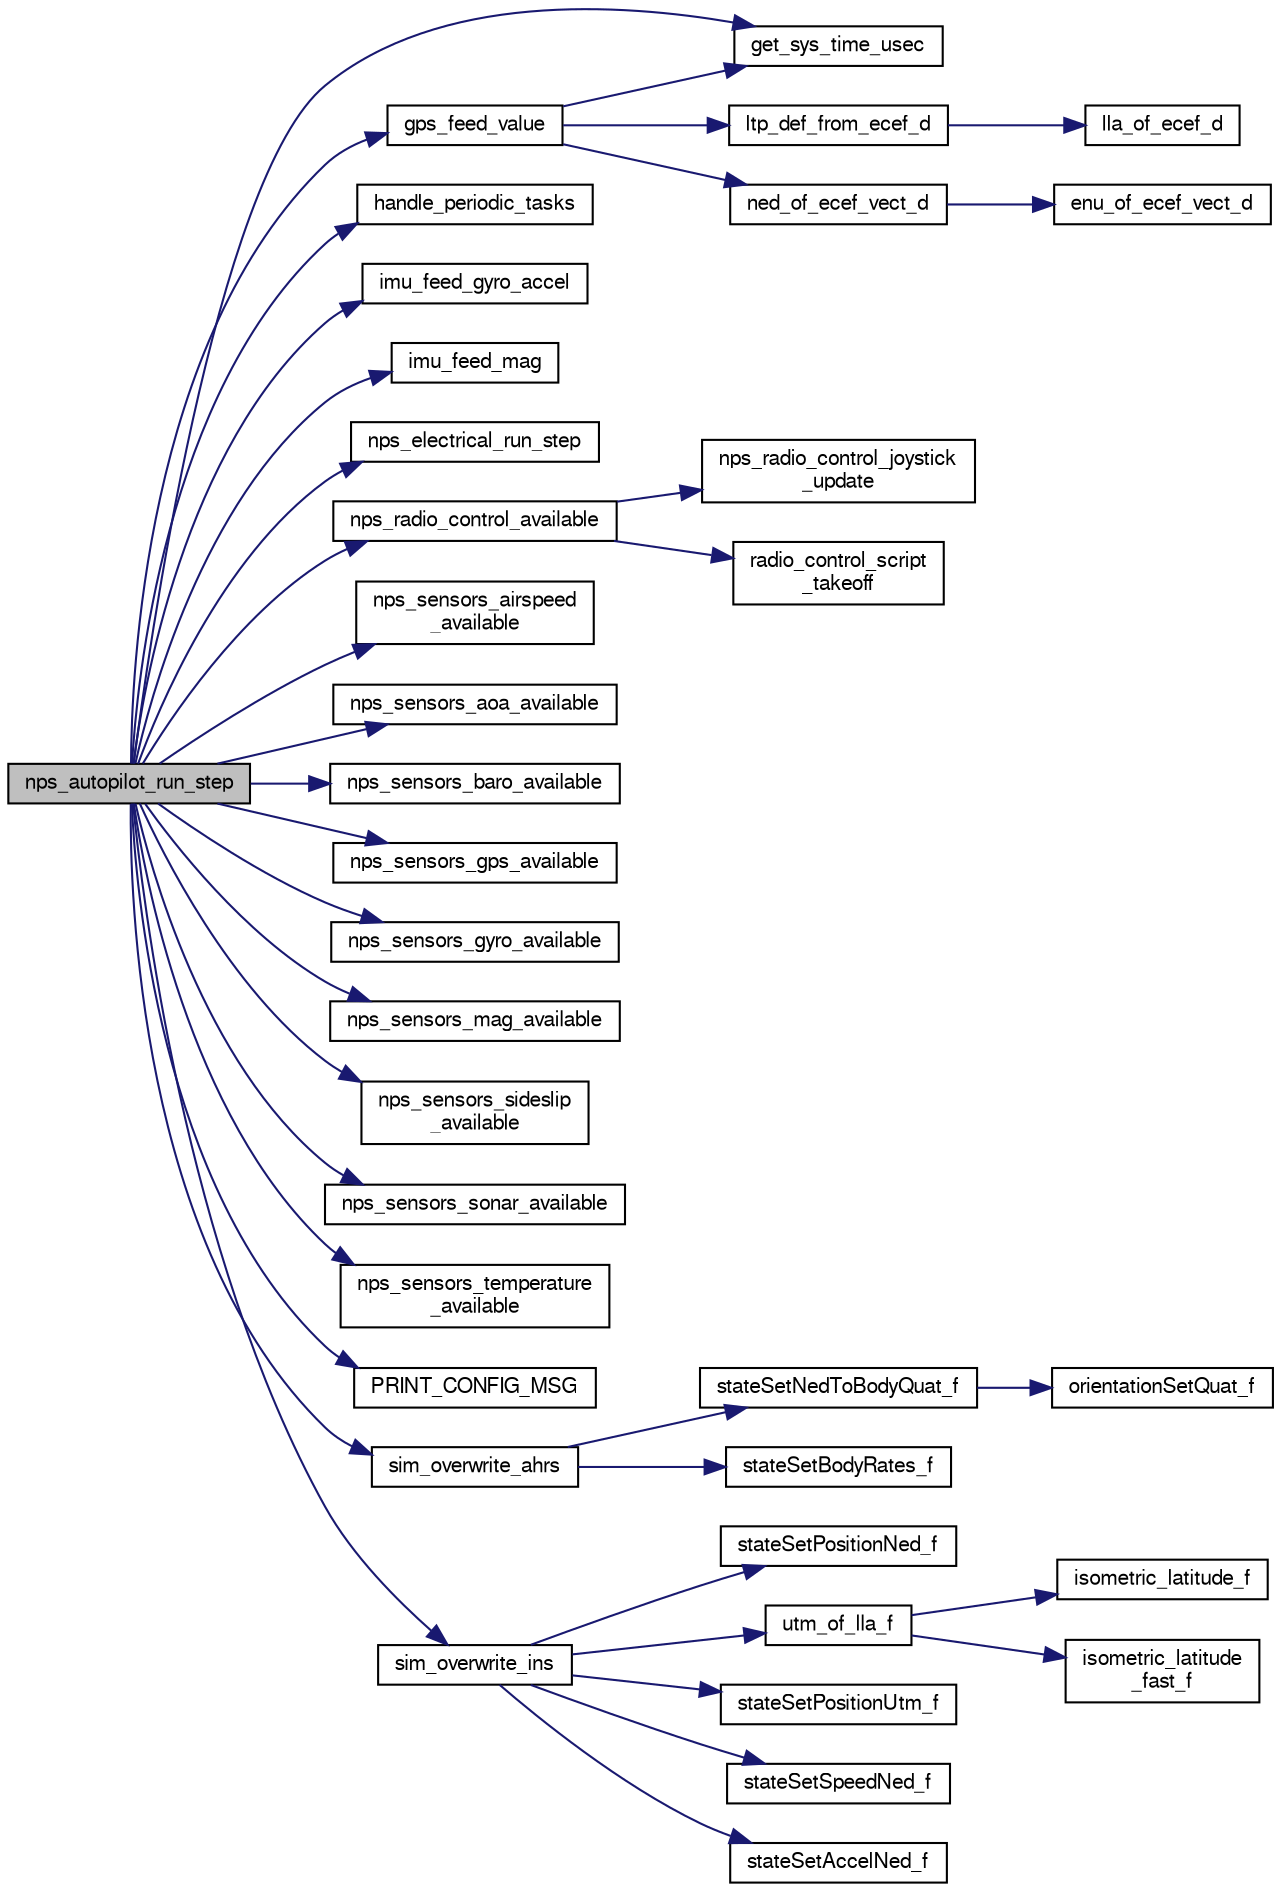 digraph "nps_autopilot_run_step"
{
  edge [fontname="FreeSans",fontsize="10",labelfontname="FreeSans",labelfontsize="10"];
  node [fontname="FreeSans",fontsize="10",shape=record];
  rankdir="LR";
  Node1 [label="nps_autopilot_run_step",height=0.2,width=0.4,color="black", fillcolor="grey75", style="filled", fontcolor="black"];
  Node1 -> Node2 [color="midnightblue",fontsize="10",style="solid",fontname="FreeSans"];
  Node2 [label="get_sys_time_usec",height=0.2,width=0.4,color="black", fillcolor="white", style="filled",URL="$chibios_2mcu__periph_2sys__time__arch_8c.html#a7ddfef1f78a56c6b4c4c536b5d670bfb",tooltip="Get the time in microseconds since startup. "];
  Node1 -> Node3 [color="midnightblue",fontsize="10",style="solid",fontname="FreeSans"];
  Node3 [label="gps_feed_value",height=0.2,width=0.4,color="black", fillcolor="white", style="filled",URL="$gps__sim__nps_8c.html#a4bf6eb34827c681440149b78bbc12dd0"];
  Node3 -> Node2 [color="midnightblue",fontsize="10",style="solid",fontname="FreeSans"];
  Node3 -> Node4 [color="midnightblue",fontsize="10",style="solid",fontname="FreeSans"];
  Node4 [label="ltp_def_from_ecef_d",height=0.2,width=0.4,color="black", fillcolor="white", style="filled",URL="$group__math__geodetic__double.html#ga3b487b485bc51b98307acae35009d1bb"];
  Node4 -> Node5 [color="midnightblue",fontsize="10",style="solid",fontname="FreeSans"];
  Node5 [label="lla_of_ecef_d",height=0.2,width=0.4,color="black", fillcolor="white", style="filled",URL="$group__math__geodetic__double.html#ga9d3464ccabcd97db9fb4e1c7d25dfe16"];
  Node3 -> Node6 [color="midnightblue",fontsize="10",style="solid",fontname="FreeSans"];
  Node6 [label="ned_of_ecef_vect_d",height=0.2,width=0.4,color="black", fillcolor="white", style="filled",URL="$group__math__geodetic__double.html#ga9a6c153bbedbbcc05dedcc6f5bc3266a"];
  Node6 -> Node7 [color="midnightblue",fontsize="10",style="solid",fontname="FreeSans"];
  Node7 [label="enu_of_ecef_vect_d",height=0.2,width=0.4,color="black", fillcolor="white", style="filled",URL="$group__math__geodetic__double.html#ga68d7b088555fe80092489578fb16517f"];
  Node1 -> Node8 [color="midnightblue",fontsize="10",style="solid",fontname="FreeSans"];
  Node8 [label="handle_periodic_tasks",height=0.2,width=0.4,color="black", fillcolor="white", style="filled",URL="$main_8h.html#acfa2a521a46d9beb8a3fa77bb0c9e407"];
  Node1 -> Node9 [color="midnightblue",fontsize="10",style="solid",fontname="FreeSans"];
  Node9 [label="imu_feed_gyro_accel",height=0.2,width=0.4,color="black", fillcolor="white", style="filled",URL="$imu__nps_8c.html#a3eda401c67dfeee490285016ec944e48"];
  Node1 -> Node10 [color="midnightblue",fontsize="10",style="solid",fontname="FreeSans"];
  Node10 [label="imu_feed_mag",height=0.2,width=0.4,color="black", fillcolor="white", style="filled",URL="$imu__nps_8c.html#a18428bf984166238838fe9d1a4842b5e"];
  Node1 -> Node11 [color="midnightblue",fontsize="10",style="solid",fontname="FreeSans"];
  Node11 [label="nps_electrical_run_step",height=0.2,width=0.4,color="black", fillcolor="white", style="filled",URL="$nps__electrical_8c.html#aec79a7c89cea748d7a4696ad97548796"];
  Node1 -> Node12 [color="midnightblue",fontsize="10",style="solid",fontname="FreeSans"];
  Node12 [label="nps_radio_control_available",height=0.2,width=0.4,color="black", fillcolor="white", style="filled",URL="$nps__radio__control_8c.html#a2a652ae30e8858d65f3e811509a795dd"];
  Node12 -> Node13 [color="midnightblue",fontsize="10",style="solid",fontname="FreeSans"];
  Node13 [label="nps_radio_control_joystick\l_update",height=0.2,width=0.4,color="black", fillcolor="white", style="filled",URL="$nps__radio__control__joystick_8c.html#a1a151842137fa61f5fdf80e57efa1c97",tooltip="Updates joystick buttons from events, directly reads current axis positions. "];
  Node12 -> Node14 [color="midnightblue",fontsize="10",style="solid",fontname="FreeSans"];
  Node14 [label="radio_control_script\l_takeoff",height=0.2,width=0.4,color="black", fillcolor="white", style="filled",URL="$nps__radio__control_8c.html#a1b6bc90ce0d1ff8669c28b91b989df5d"];
  Node1 -> Node15 [color="midnightblue",fontsize="10",style="solid",fontname="FreeSans"];
  Node15 [label="nps_sensors_airspeed\l_available",height=0.2,width=0.4,color="black", fillcolor="white", style="filled",URL="$nps__sensors_8c.html#a25bed254695b7ef285fef3b65a0e70c8"];
  Node1 -> Node16 [color="midnightblue",fontsize="10",style="solid",fontname="FreeSans"];
  Node16 [label="nps_sensors_aoa_available",height=0.2,width=0.4,color="black", fillcolor="white", style="filled",URL="$nps__sensors_8c.html#a9f0d5924c701b7e2fc354376eb732153"];
  Node1 -> Node17 [color="midnightblue",fontsize="10",style="solid",fontname="FreeSans"];
  Node17 [label="nps_sensors_baro_available",height=0.2,width=0.4,color="black", fillcolor="white", style="filled",URL="$nps__sensors_8c.html#ab2b1a34f57c46d5023b6b55c5b542138"];
  Node1 -> Node18 [color="midnightblue",fontsize="10",style="solid",fontname="FreeSans"];
  Node18 [label="nps_sensors_gps_available",height=0.2,width=0.4,color="black", fillcolor="white", style="filled",URL="$nps__sensors_8c.html#a6471e7a5ca66a4873c85a486cc894d69"];
  Node1 -> Node19 [color="midnightblue",fontsize="10",style="solid",fontname="FreeSans"];
  Node19 [label="nps_sensors_gyro_available",height=0.2,width=0.4,color="black", fillcolor="white", style="filled",URL="$nps__sensors_8c.html#ab784120436efbbdf3c1e9a2b9796e39e"];
  Node1 -> Node20 [color="midnightblue",fontsize="10",style="solid",fontname="FreeSans"];
  Node20 [label="nps_sensors_mag_available",height=0.2,width=0.4,color="black", fillcolor="white", style="filled",URL="$nps__sensors_8c.html#a52e8a37d2424731646987d22544007d8"];
  Node1 -> Node21 [color="midnightblue",fontsize="10",style="solid",fontname="FreeSans"];
  Node21 [label="nps_sensors_sideslip\l_available",height=0.2,width=0.4,color="black", fillcolor="white", style="filled",URL="$nps__sensors_8c.html#a7d784592fe366c7f75569573b5736cda"];
  Node1 -> Node22 [color="midnightblue",fontsize="10",style="solid",fontname="FreeSans"];
  Node22 [label="nps_sensors_sonar_available",height=0.2,width=0.4,color="black", fillcolor="white", style="filled",URL="$nps__sensors_8c.html#a315436c4d4ba6802a27789ffd4ec148d"];
  Node1 -> Node23 [color="midnightblue",fontsize="10",style="solid",fontname="FreeSans"];
  Node23 [label="nps_sensors_temperature\l_available",height=0.2,width=0.4,color="black", fillcolor="white", style="filled",URL="$nps__sensors_8c.html#af63006fb01eb11e0ba786370dccc518e"];
  Node1 -> Node24 [color="midnightblue",fontsize="10",style="solid",fontname="FreeSans"];
  Node24 [label="PRINT_CONFIG_MSG",height=0.2,width=0.4,color="black", fillcolor="white", style="filled",URL="$ins__vectornav_8c.html#aa01d3425df2eb0f33ced38c9d8fa8f05"];
  Node1 -> Node25 [color="midnightblue",fontsize="10",style="solid",fontname="FreeSans"];
  Node25 [label="sim_overwrite_ahrs",height=0.2,width=0.4,color="black", fillcolor="white", style="filled",URL="$nps__autopilot__fixedwing_8c.html#abf3277c5d8e757db78d1d7d84cac144f"];
  Node25 -> Node26 [color="midnightblue",fontsize="10",style="solid",fontname="FreeSans"];
  Node26 [label="stateSetNedToBodyQuat_f",height=0.2,width=0.4,color="black", fillcolor="white", style="filled",URL="$group__state__attitude.html#ga08c015e6feca07c5c0976f1d2d28c31e",tooltip="Set vehicle body attitude from quaternion (float). "];
  Node26 -> Node27 [color="midnightblue",fontsize="10",style="solid",fontname="FreeSans"];
  Node27 [label="orientationSetQuat_f",height=0.2,width=0.4,color="black", fillcolor="white", style="filled",URL="$group__math__orientation__representation.html#ga35d21d17eb2d2ef8352f0aceb8ad7001",tooltip="Set vehicle body attitude from quaternion (float). "];
  Node25 -> Node28 [color="midnightblue",fontsize="10",style="solid",fontname="FreeSans"];
  Node28 [label="stateSetBodyRates_f",height=0.2,width=0.4,color="black", fillcolor="white", style="filled",URL="$group__state__rate.html#ga81d506386a5e2842d7e37cb6e1dbf252",tooltip="Set vehicle body angular rate (float). "];
  Node1 -> Node29 [color="midnightblue",fontsize="10",style="solid",fontname="FreeSans"];
  Node29 [label="sim_overwrite_ins",height=0.2,width=0.4,color="black", fillcolor="white", style="filled",URL="$nps__autopilot__fixedwing_8c.html#a636593c9bb6482b2a36d64bef4975310"];
  Node29 -> Node30 [color="midnightblue",fontsize="10",style="solid",fontname="FreeSans"];
  Node30 [label="stateSetPositionNed_f",height=0.2,width=0.4,color="black", fillcolor="white", style="filled",URL="$group__state__position.html#ga9ff9643cd109a27a481d5883652d0f08",tooltip="Set position from local NED coordinates (float). "];
  Node29 -> Node31 [color="midnightblue",fontsize="10",style="solid",fontname="FreeSans"];
  Node31 [label="utm_of_lla_f",height=0.2,width=0.4,color="black", fillcolor="white", style="filled",URL="$pprz__geodetic__float_8c.html#af99d4775df518f30b741b49c26eceedd"];
  Node31 -> Node32 [color="midnightblue",fontsize="10",style="solid",fontname="FreeSans"];
  Node32 [label="isometric_latitude_f",height=0.2,width=0.4,color="black", fillcolor="white", style="filled",URL="$pprz__geodetic__float_8c.html#a25c5bd31de0ea0d0caf14a0d217ad3ea"];
  Node31 -> Node33 [color="midnightblue",fontsize="10",style="solid",fontname="FreeSans"];
  Node33 [label="isometric_latitude\l_fast_f",height=0.2,width=0.4,color="black", fillcolor="white", style="filled",URL="$pprz__geodetic__float_8c.html#a21ea1b369f7d4abd984fb89c488dde24"];
  Node29 -> Node34 [color="midnightblue",fontsize="10",style="solid",fontname="FreeSans"];
  Node34 [label="stateSetPositionUtm_f",height=0.2,width=0.4,color="black", fillcolor="white", style="filled",URL="$group__state__position.html#gac6c73e42fc6b5891cb23454ad9c68c92",tooltip="Set position from UTM coordinates (float). "];
  Node29 -> Node35 [color="midnightblue",fontsize="10",style="solid",fontname="FreeSans"];
  Node35 [label="stateSetSpeedNed_f",height=0.2,width=0.4,color="black", fillcolor="white", style="filled",URL="$group__state__velocity.html#gae6549b15cd961047c89481ab2d87171f",tooltip="Set ground speed in local NED coordinates (float). "];
  Node29 -> Node36 [color="midnightblue",fontsize="10",style="solid",fontname="FreeSans"];
  Node36 [label="stateSetAccelNed_f",height=0.2,width=0.4,color="black", fillcolor="white", style="filled",URL="$group__state__acceleration.html#ga27b8f24af6ddce14389efaa5ec119967",tooltip="Set acceleration in NED coordinates (float). "];
}
